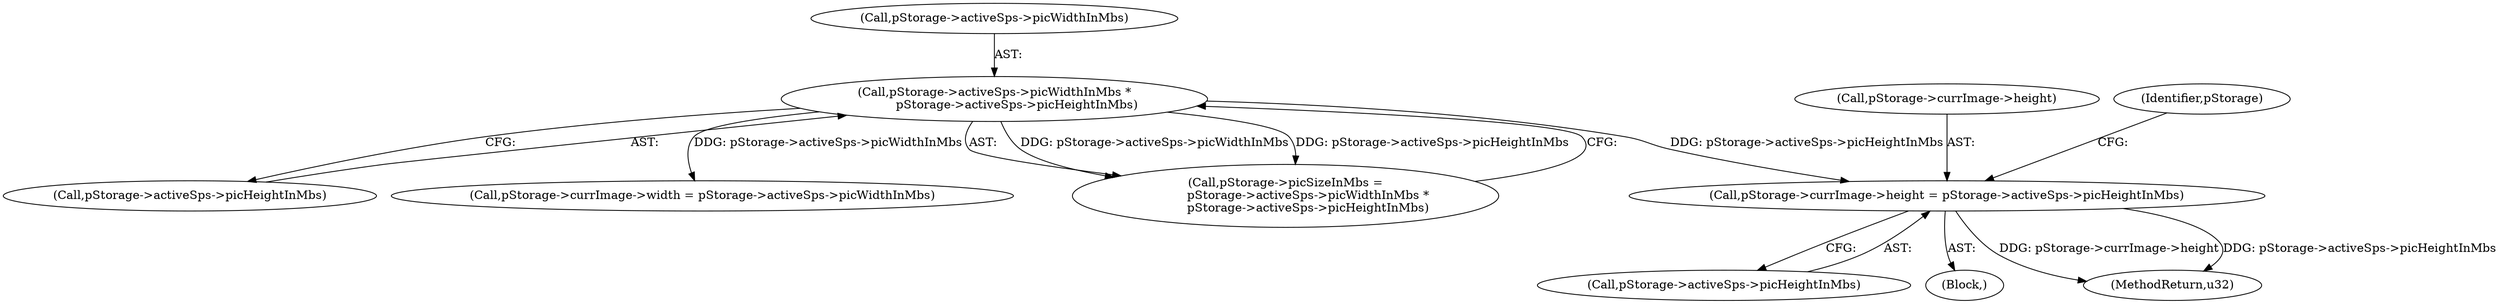 digraph "0_Android_60547808ca4e9cfac50028c00c58a6ceb2319301@pointer" {
"1000238" [label="(Call,pStorage->currImage->height = pStorage->activeSps->picHeightInMbs)"];
"1000216" [label="(Call,pStorage->activeSps->picWidthInMbs *\n            pStorage->activeSps->picHeightInMbs)"];
"1000217" [label="(Call,pStorage->activeSps->picWidthInMbs)"];
"1000244" [label="(Call,pStorage->activeSps->picHeightInMbs)"];
"1000177" [label="(Block,)"];
"1000222" [label="(Call,pStorage->activeSps->picHeightInMbs)"];
"1000227" [label="(Call,pStorage->currImage->width = pStorage->activeSps->picWidthInMbs)"];
"1000216" [label="(Call,pStorage->activeSps->picWidthInMbs *\n            pStorage->activeSps->picHeightInMbs)"];
"1000238" [label="(Call,pStorage->currImage->height = pStorage->activeSps->picHeightInMbs)"];
"1000239" [label="(Call,pStorage->currImage->height)"];
"1000533" [label="(MethodReturn,u32)"];
"1000212" [label="(Call,pStorage->picSizeInMbs =\n            pStorage->activeSps->picWidthInMbs *\n            pStorage->activeSps->picHeightInMbs)"];
"1000251" [label="(Identifier,pStorage)"];
"1000238" -> "1000177"  [label="AST: "];
"1000238" -> "1000244"  [label="CFG: "];
"1000239" -> "1000238"  [label="AST: "];
"1000244" -> "1000238"  [label="AST: "];
"1000251" -> "1000238"  [label="CFG: "];
"1000238" -> "1000533"  [label="DDG: pStorage->currImage->height"];
"1000238" -> "1000533"  [label="DDG: pStorage->activeSps->picHeightInMbs"];
"1000216" -> "1000238"  [label="DDG: pStorage->activeSps->picHeightInMbs"];
"1000216" -> "1000212"  [label="AST: "];
"1000216" -> "1000222"  [label="CFG: "];
"1000217" -> "1000216"  [label="AST: "];
"1000222" -> "1000216"  [label="AST: "];
"1000212" -> "1000216"  [label="CFG: "];
"1000216" -> "1000212"  [label="DDG: pStorage->activeSps->picWidthInMbs"];
"1000216" -> "1000212"  [label="DDG: pStorage->activeSps->picHeightInMbs"];
"1000216" -> "1000227"  [label="DDG: pStorage->activeSps->picWidthInMbs"];
}
